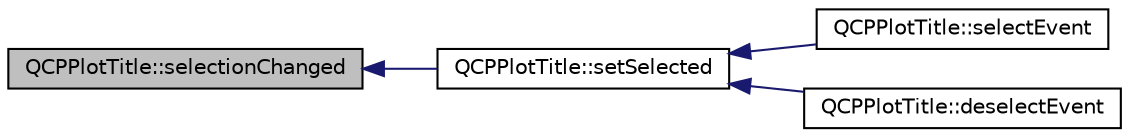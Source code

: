 digraph "QCPPlotTitle::selectionChanged"
{
  edge [fontname="Helvetica",fontsize="10",labelfontname="Helvetica",labelfontsize="10"];
  node [fontname="Helvetica",fontsize="10",shape=record];
  rankdir="LR";
  Node73 [label="QCPPlotTitle::selectionChanged",height=0.2,width=0.4,color="black", fillcolor="grey75", style="filled", fontcolor="black"];
  Node73 -> Node74 [dir="back",color="midnightblue",fontsize="10",style="solid",fontname="Helvetica"];
  Node74 [label="QCPPlotTitle::setSelected",height=0.2,width=0.4,color="black", fillcolor="white", style="filled",URL="$da/de4/class_q_c_p_plot_title.html#a8d441a889d371307df86f1ab7687a333"];
  Node74 -> Node75 [dir="back",color="midnightblue",fontsize="10",style="solid",fontname="Helvetica"];
  Node75 [label="QCPPlotTitle::selectEvent",height=0.2,width=0.4,color="black", fillcolor="white", style="filled",URL="$da/de4/class_q_c_p_plot_title.html#a22672ef2abe442b1e73b7ee04cff9bdd"];
  Node74 -> Node76 [dir="back",color="midnightblue",fontsize="10",style="solid",fontname="Helvetica"];
  Node76 [label="QCPPlotTitle::deselectEvent",height=0.2,width=0.4,color="black", fillcolor="white", style="filled",URL="$da/de4/class_q_c_p_plot_title.html#ac6dfce05bebdb9bd0bfacd5ff02f3325"];
}
